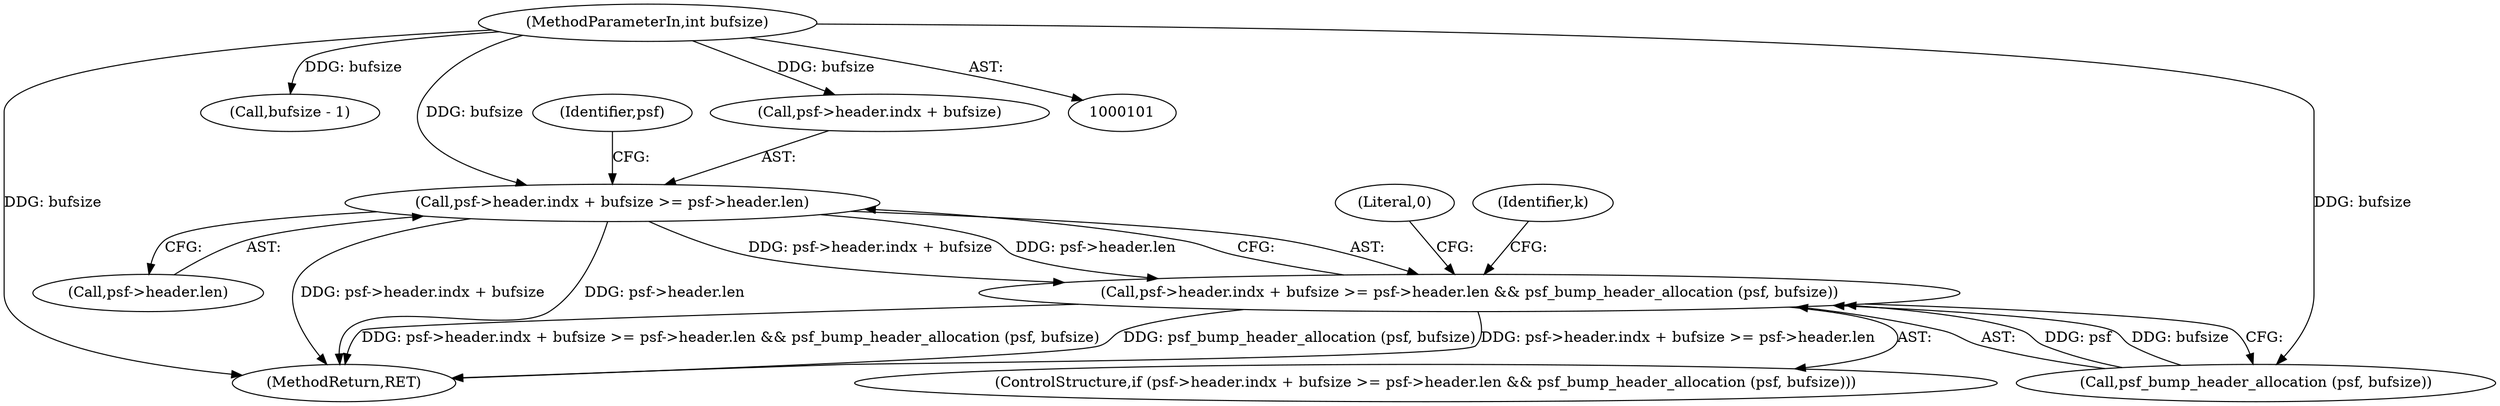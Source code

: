 digraph "0_libsndfile_708e996c87c5fae77b104ccfeb8f6db784c32074@pointer" {
"1000109" [label="(Call,psf->header.indx + bufsize >= psf->header.len)"];
"1000104" [label="(MethodParameterIn,int bufsize)"];
"1000108" [label="(Call,psf->header.indx + bufsize >= psf->header.len && psf_bump_header_allocation (psf, bufsize))"];
"1000129" [label="(Identifier,k)"];
"1000133" [label="(Call,bufsize - 1)"];
"1000104" [label="(MethodParameterIn,int bufsize)"];
"1000117" [label="(Call,psf->header.len)"];
"1000109" [label="(Call,psf->header.indx + bufsize >= psf->header.len)"];
"1000107" [label="(ControlStructure,if (psf->header.indx + bufsize >= psf->header.len && psf_bump_header_allocation (psf, bufsize)))"];
"1000126" [label="(Literal,0)"];
"1000110" [label="(Call,psf->header.indx + bufsize)"];
"1000122" [label="(Call,psf_bump_header_allocation (psf, bufsize))"];
"1000236" [label="(MethodReturn,RET)"];
"1000123" [label="(Identifier,psf)"];
"1000108" [label="(Call,psf->header.indx + bufsize >= psf->header.len && psf_bump_header_allocation (psf, bufsize))"];
"1000109" -> "1000108"  [label="AST: "];
"1000109" -> "1000117"  [label="CFG: "];
"1000110" -> "1000109"  [label="AST: "];
"1000117" -> "1000109"  [label="AST: "];
"1000123" -> "1000109"  [label="CFG: "];
"1000108" -> "1000109"  [label="CFG: "];
"1000109" -> "1000236"  [label="DDG: psf->header.len"];
"1000109" -> "1000236"  [label="DDG: psf->header.indx + bufsize"];
"1000109" -> "1000108"  [label="DDG: psf->header.indx + bufsize"];
"1000109" -> "1000108"  [label="DDG: psf->header.len"];
"1000104" -> "1000109"  [label="DDG: bufsize"];
"1000104" -> "1000101"  [label="AST: "];
"1000104" -> "1000236"  [label="DDG: bufsize"];
"1000104" -> "1000110"  [label="DDG: bufsize"];
"1000104" -> "1000122"  [label="DDG: bufsize"];
"1000104" -> "1000133"  [label="DDG: bufsize"];
"1000108" -> "1000107"  [label="AST: "];
"1000108" -> "1000122"  [label="CFG: "];
"1000122" -> "1000108"  [label="AST: "];
"1000126" -> "1000108"  [label="CFG: "];
"1000129" -> "1000108"  [label="CFG: "];
"1000108" -> "1000236"  [label="DDG: psf->header.indx + bufsize >= psf->header.len && psf_bump_header_allocation (psf, bufsize)"];
"1000108" -> "1000236"  [label="DDG: psf_bump_header_allocation (psf, bufsize)"];
"1000108" -> "1000236"  [label="DDG: psf->header.indx + bufsize >= psf->header.len"];
"1000122" -> "1000108"  [label="DDG: psf"];
"1000122" -> "1000108"  [label="DDG: bufsize"];
}
